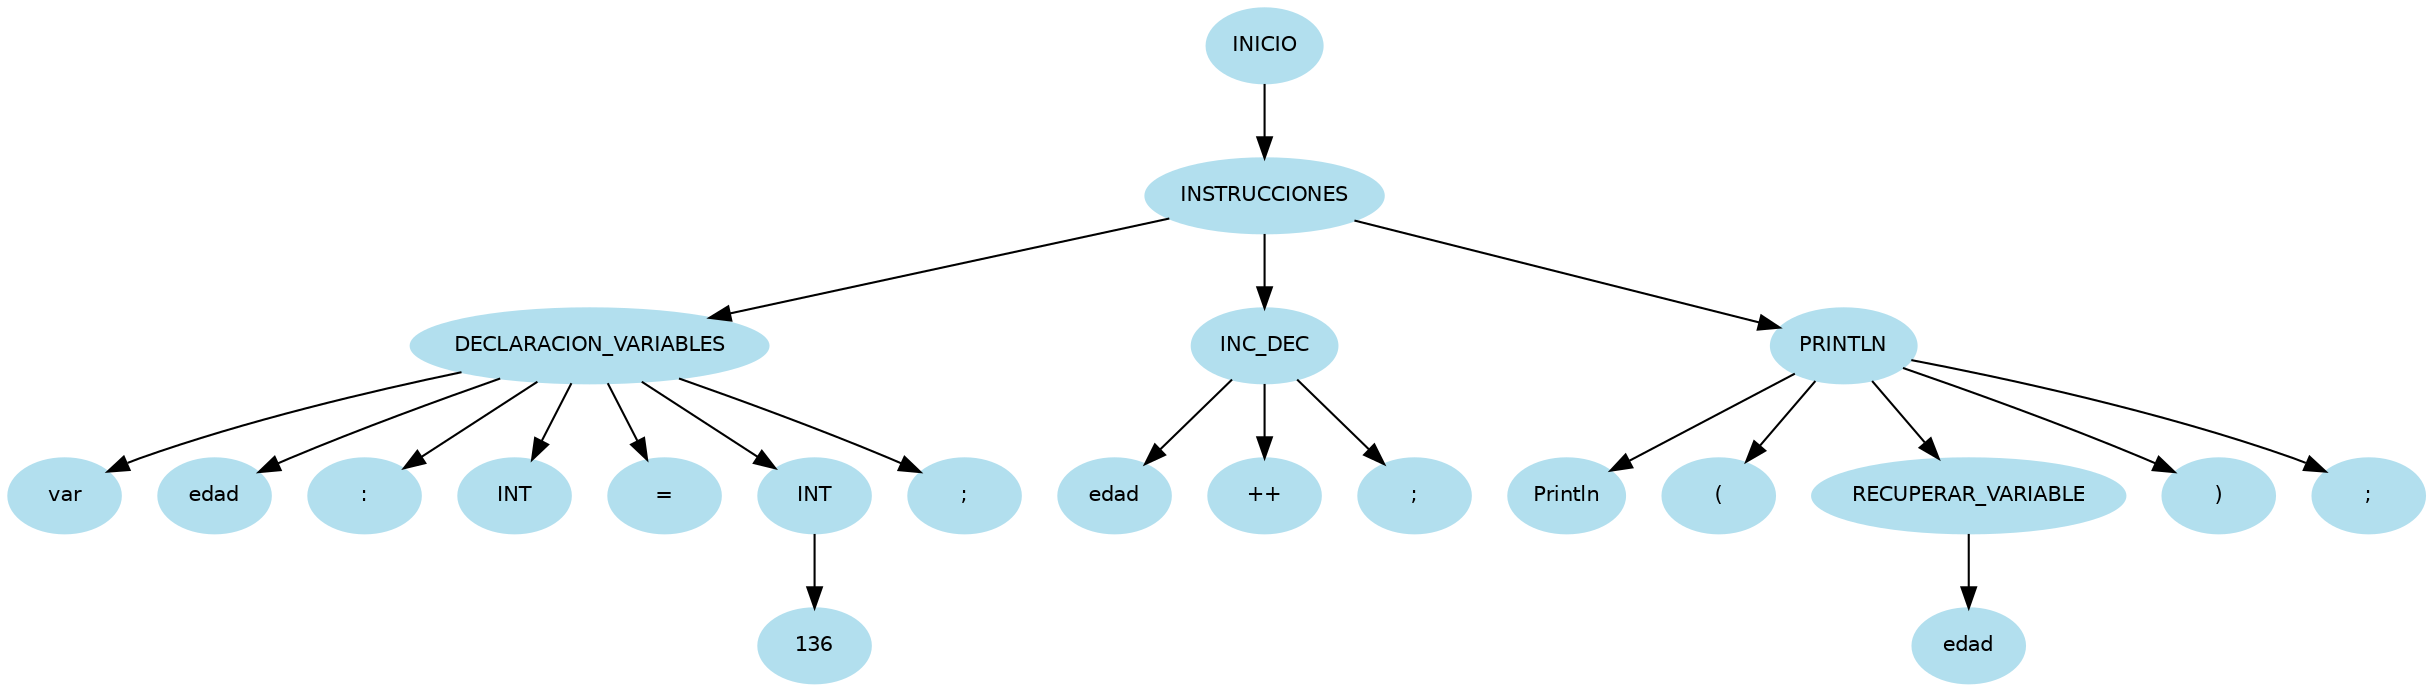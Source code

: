 digraph arbolAST{
node [shape=oval, style=filled, color=lightblue2, fontname=Helvetica, fontsize=10];
edge [fontname=Helvetica, fontsize=10];
n0[label="INICIO"];
n1[label="INSTRUCCIONES"];
n0 -> n1;
n2[label="DECLARACION_VARIABLES"];
n1 -> n2;
n3[label="var"];
n2 -> n3;
n4[label="edad"];
n2 -> n4;
n5[label=":"];
n2 -> n5;
n6[label="INT"];
n2 -> n6;
n7[label="="];
n2 -> n7;
n8[label="INT"];
n2 -> n8;
n9[label="136"];
n8 -> n9;
n10[label=";"];
n2 -> n10;
n11[label="INC_DEC"];
n1 -> n11;
n12[label="edad"];
n11 -> n12;
n13[label="++"];
n11 -> n13;
n14[label=";"];
n11 -> n14;
n15[label="PRINTLN"];
n1 -> n15;
n16[label="Println"];
n15 -> n16;
n17[label="("];
n15 -> n17;
n18[label="RECUPERAR_VARIABLE"];
n15 -> n18;
n19[label="edad"];
n18 -> n19;
n20[label=")"];
n15 -> n20;
n21[label=";"];
n15 -> n21;
}